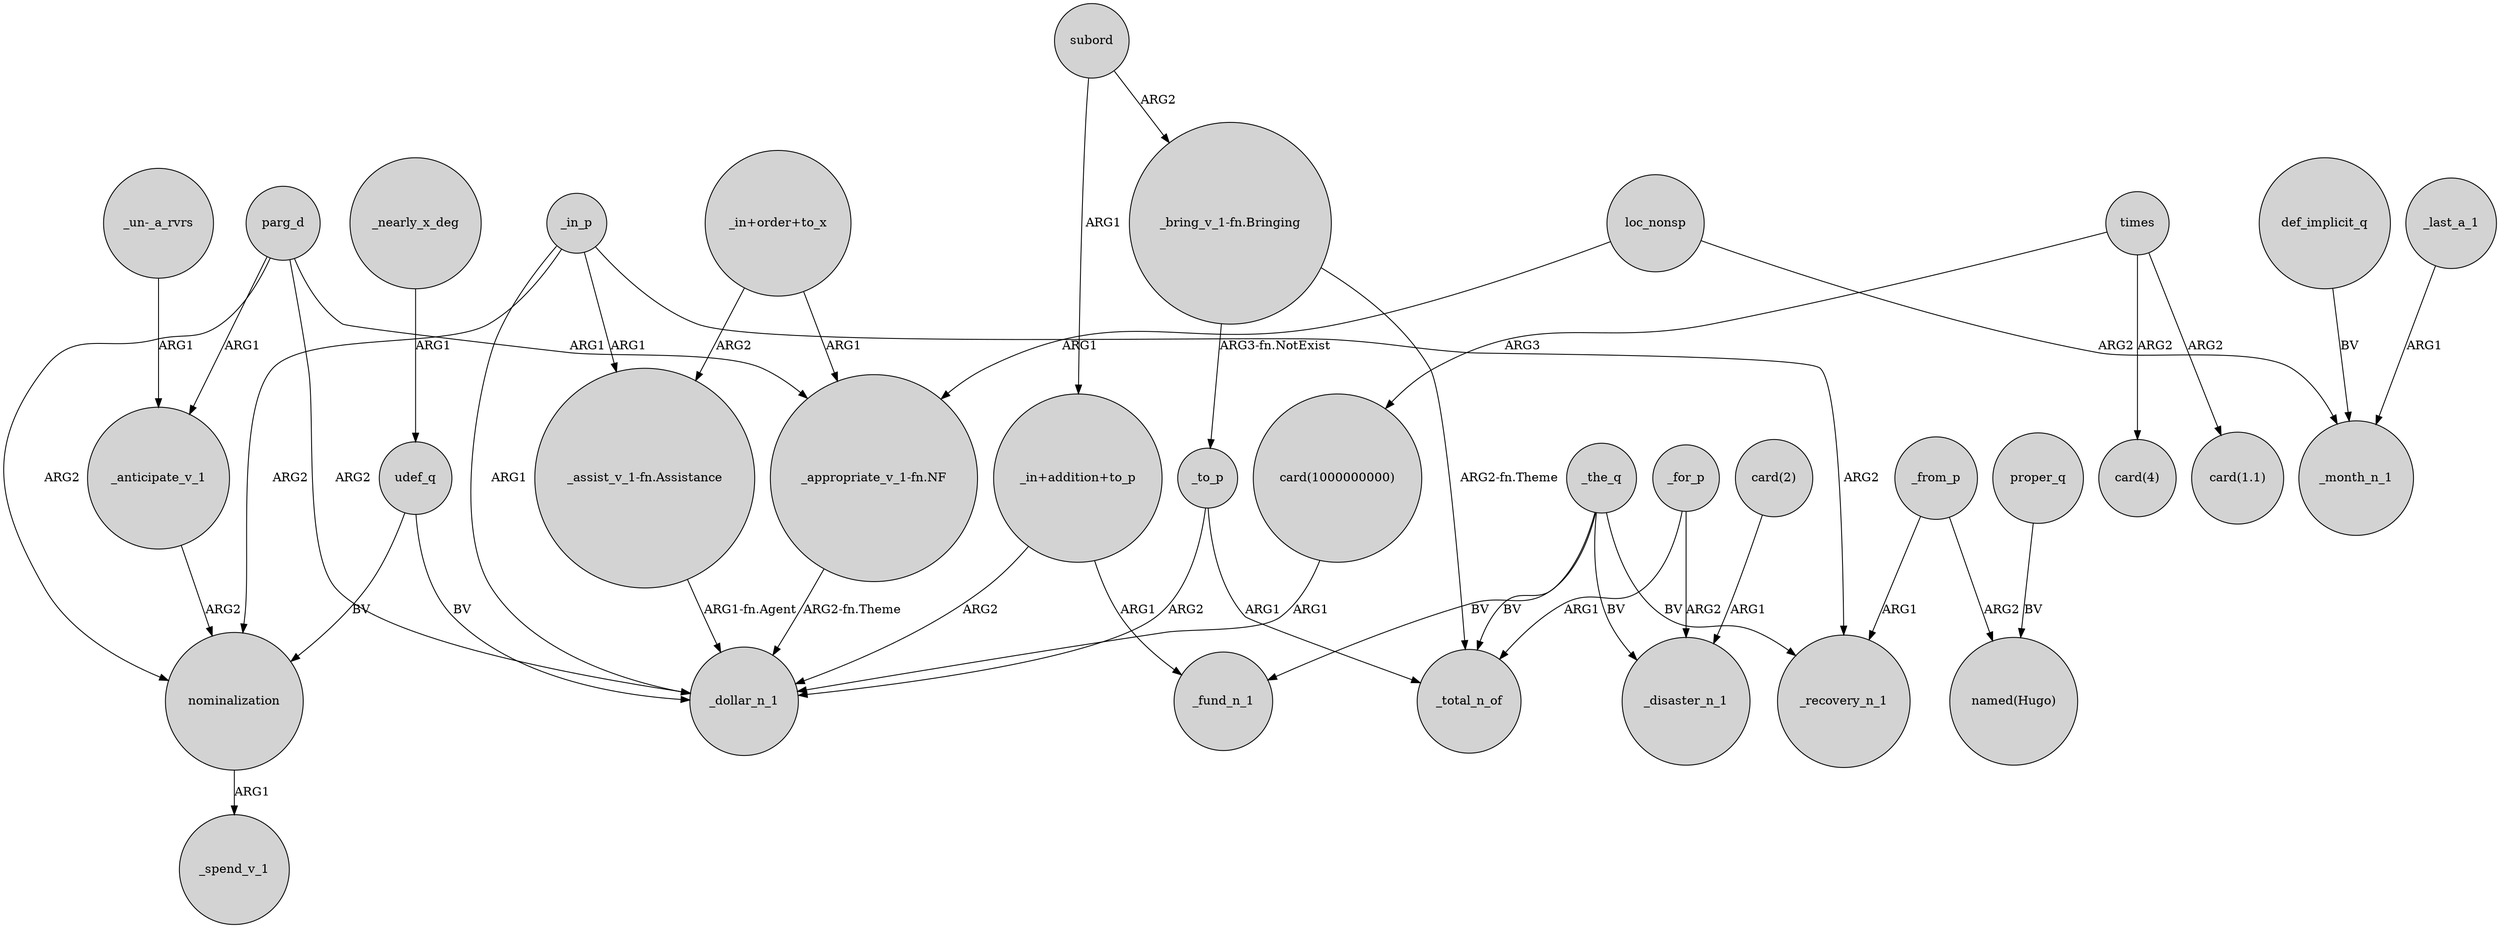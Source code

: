 digraph {
	node [shape=circle style=filled]
	"_in+order+to_x" -> "_appropriate_v_1-fn.NF" [label=ARG1]
	_in_p -> "_assist_v_1-fn.Assistance" [label=ARG1]
	def_implicit_q -> _month_n_1 [label=BV]
	_the_q -> _disaster_n_1 [label=BV]
	_to_p -> _dollar_n_1 [label=ARG2]
	"_in+addition+to_p" -> _dollar_n_1 [label=ARG2]
	"_bring_v_1-fn.Bringing" -> _total_n_of [label="ARG2-fn.Theme"]
	_anticipate_v_1 -> nominalization [label=ARG2]
	nominalization -> _spend_v_1 [label=ARG1]
	"_un-_a_rvrs" -> _anticipate_v_1 [label=ARG1]
	_the_q -> _total_n_of [label=BV]
	_for_p -> _total_n_of [label=ARG1]
	times -> "card(1.1)" [label=ARG2]
	_in_p -> _recovery_n_1 [label=ARG2]
	"_assist_v_1-fn.Assistance" -> _dollar_n_1 [label="ARG1-fn.Agent"]
	"card(2)" -> _disaster_n_1 [label=ARG1]
	_the_q -> _fund_n_1 [label=BV]
	"_in+order+to_x" -> "_assist_v_1-fn.Assistance" [label=ARG2]
	_to_p -> _total_n_of [label=ARG1]
	times -> "card(1000000000)" [label=ARG3]
	_from_p -> "named(Hugo)" [label=ARG2]
	_for_p -> _disaster_n_1 [label=ARG2]
	_from_p -> _recovery_n_1 [label=ARG1]
	subord -> "_in+addition+to_p" [label=ARG1]
	_the_q -> _recovery_n_1 [label=BV]
	times -> "card(4)" [label=ARG2]
	"_appropriate_v_1-fn.NF" -> _dollar_n_1 [label="ARG2-fn.Theme"]
	parg_d -> nominalization [label=ARG2]
	parg_d -> _anticipate_v_1 [label=ARG1]
	"_in+addition+to_p" -> _fund_n_1 [label=ARG1]
	_nearly_x_deg -> udef_q [label=ARG1]
	loc_nonsp -> "_appropriate_v_1-fn.NF" [label=ARG1]
	udef_q -> nominalization [label=BV]
	proper_q -> "named(Hugo)" [label=BV]
	"_bring_v_1-fn.Bringing" -> _to_p [label="ARG3-fn.NotExist"]
	parg_d -> _dollar_n_1 [label=ARG2]
	_last_a_1 -> _month_n_1 [label=ARG1]
	_in_p -> _dollar_n_1 [label=ARG1]
	"card(1000000000)" -> _dollar_n_1 [label=ARG1]
	loc_nonsp -> _month_n_1 [label=ARG2]
	_in_p -> nominalization [label=ARG2]
	parg_d -> "_appropriate_v_1-fn.NF" [label=ARG1]
	udef_q -> _dollar_n_1 [label=BV]
	subord -> "_bring_v_1-fn.Bringing" [label=ARG2]
}
